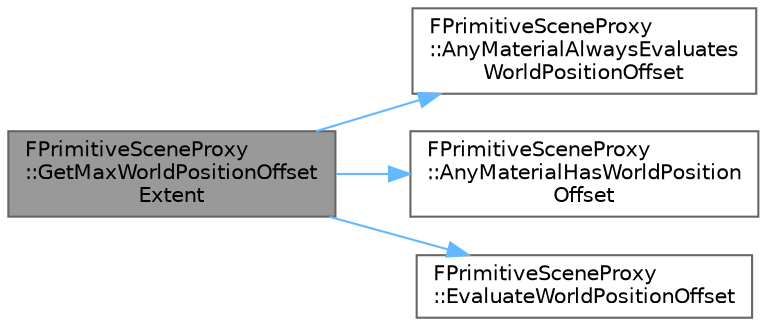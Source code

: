 digraph "FPrimitiveSceneProxy::GetMaxWorldPositionOffsetExtent"
{
 // INTERACTIVE_SVG=YES
 // LATEX_PDF_SIZE
  bgcolor="transparent";
  edge [fontname=Helvetica,fontsize=10,labelfontname=Helvetica,labelfontsize=10];
  node [fontname=Helvetica,fontsize=10,shape=box,height=0.2,width=0.4];
  rankdir="LR";
  Node1 [id="Node000001",label="FPrimitiveSceneProxy\l::GetMaxWorldPositionOffset\lExtent",height=0.2,width=0.4,color="gray40", fillcolor="grey60", style="filled", fontcolor="black",tooltip=" "];
  Node1 -> Node2 [id="edge1_Node000001_Node000002",color="steelblue1",style="solid",tooltip=" "];
  Node2 [id="Node000002",label="FPrimitiveSceneProxy\l::AnyMaterialAlwaysEvaluates\lWorldPositionOffset",height=0.2,width=0.4,color="grey40", fillcolor="white", style="filled",URL="$d4/de9/classFPrimitiveSceneProxy.html#a7d82c2b05eb71bc3ee6dcbb02f2b7864",tooltip=" "];
  Node1 -> Node3 [id="edge2_Node000001_Node000003",color="steelblue1",style="solid",tooltip=" "];
  Node3 [id="Node000003",label="FPrimitiveSceneProxy\l::AnyMaterialHasWorldPosition\lOffset",height=0.2,width=0.4,color="grey40", fillcolor="white", style="filled",URL="$d4/de9/classFPrimitiveSceneProxy.html#a9d21d4a505bcb7bc9ffba3463f1c83b6",tooltip=" "];
  Node1 -> Node4 [id="edge3_Node000001_Node000004",color="steelblue1",style="solid",tooltip=" "];
  Node4 [id="Node000004",label="FPrimitiveSceneProxy\l::EvaluateWorldPositionOffset",height=0.2,width=0.4,color="grey40", fillcolor="white", style="filled",URL="$d4/de9/classFPrimitiveSceneProxy.html#abd120b1505fb71a07e99f24634fae719",tooltip=" "];
}
